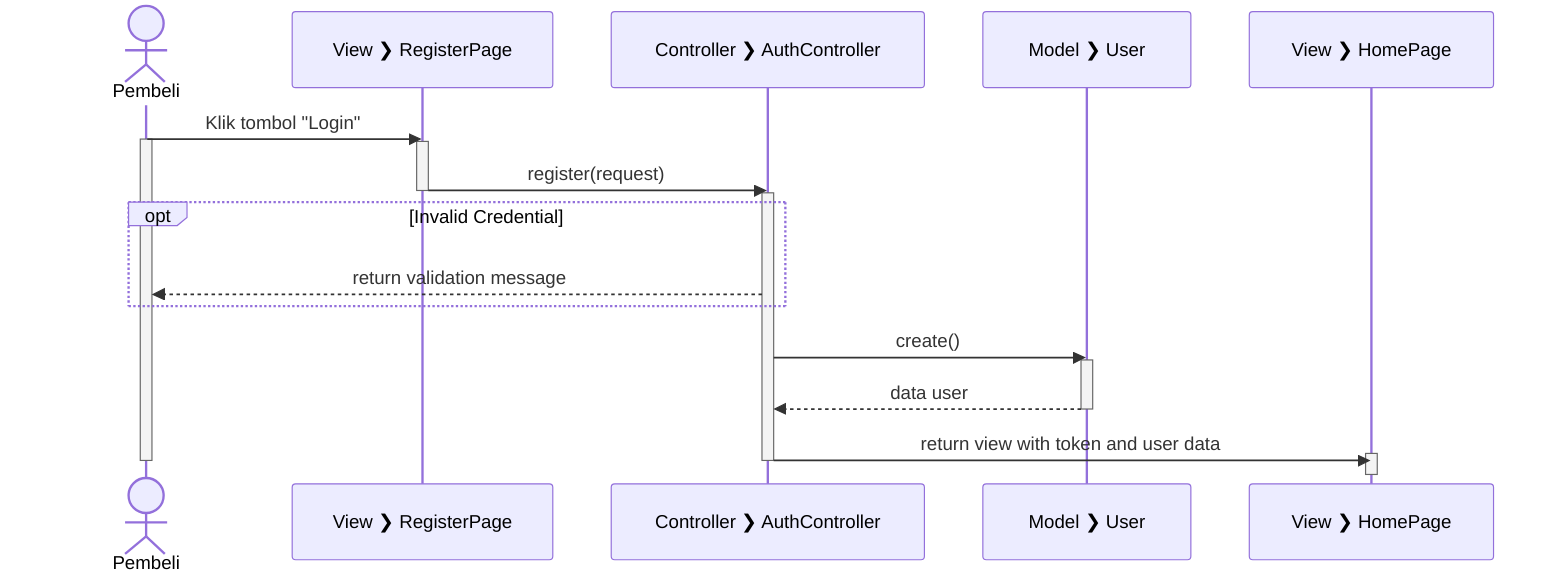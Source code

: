sequenceDiagram
  actor Pembeli
  participant V_R as View #10095; RegisterPage
  participant C_A as Controller #10095; AuthController
  participant M_U as Model #10095; User
  participant V_H as View #10095; HomePage


  Pembeli->>V_R: Klik tombol "Login"
  activate Pembeli

  activate V_R

  V_R->>C_A: register(request)

  deactivate V_R

  activate C_A

  opt Invalid Credential
    C_A-->>Pembeli: return validation message
  end

  C_A->>M_U: create()

  activate M_U

  M_U-->>C_A: data user

  deactivate M_U

  C_A->>V_H: return view with token and user data
  activate V_H
  deactivate V_H

  deactivate C_A
  deactivate Pembeli